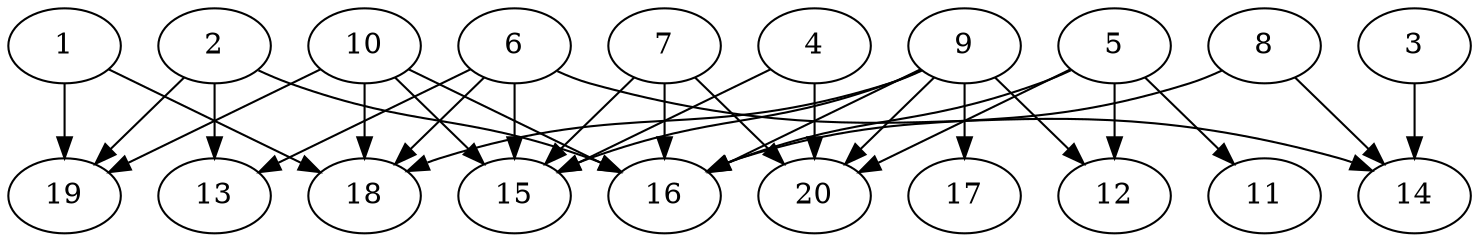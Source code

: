 // DAG automatically generated by daggen at Tue Jul 23 14:25:45 2019
// ./daggen --dot -n 20 --ccr 0.4 --fat 0.7 --regular 0.5 --density 0.6 --mindata 5242880 --maxdata 52428800 
digraph G {
  1 [size="63569920", alpha="0.13", expect_size="25427968"] 
  1 -> 18 [size ="25427968"]
  1 -> 19 [size ="25427968"]
  2 [size="111050240", alpha="0.19", expect_size="44420096"] 
  2 -> 13 [size ="44420096"]
  2 -> 16 [size ="44420096"]
  2 -> 19 [size ="44420096"]
  3 [size="101954560", alpha="0.08", expect_size="40781824"] 
  3 -> 14 [size ="40781824"]
  4 [size="119982080", alpha="0.14", expect_size="47992832"] 
  4 -> 15 [size ="47992832"]
  4 -> 20 [size ="47992832"]
  5 [size="98027520", alpha="0.02", expect_size="39211008"] 
  5 -> 11 [size ="39211008"]
  5 -> 12 [size ="39211008"]
  5 -> 16 [size ="39211008"]
  5 -> 20 [size ="39211008"]
  6 [size="112808960", alpha="0.07", expect_size="45123584"] 
  6 -> 13 [size ="45123584"]
  6 -> 14 [size ="45123584"]
  6 -> 15 [size ="45123584"]
  6 -> 18 [size ="45123584"]
  7 [size="26035200", alpha="0.05", expect_size="10414080"] 
  7 -> 15 [size ="10414080"]
  7 -> 16 [size ="10414080"]
  7 -> 20 [size ="10414080"]
  8 [size="115768320", alpha="0.14", expect_size="46307328"] 
  8 -> 14 [size ="46307328"]
  8 -> 16 [size ="46307328"]
  9 [size="106790400", alpha="0.19", expect_size="42716160"] 
  9 -> 12 [size ="42716160"]
  9 -> 15 [size ="42716160"]
  9 -> 16 [size ="42716160"]
  9 -> 17 [size ="42716160"]
  9 -> 18 [size ="42716160"]
  9 -> 20 [size ="42716160"]
  10 [size="106775040", alpha="0.14", expect_size="42710016"] 
  10 -> 15 [size ="42710016"]
  10 -> 16 [size ="42710016"]
  10 -> 18 [size ="42710016"]
  10 -> 19 [size ="42710016"]
  11 [size="77496320", alpha="0.03", expect_size="30998528"] 
  12 [size="35207680", alpha="0.09", expect_size="14083072"] 
  13 [size="27522560", alpha="0.20", expect_size="11009024"] 
  14 [size="73879040", alpha="0.07", expect_size="29551616"] 
  15 [size="41136640", alpha="0.07", expect_size="16454656"] 
  16 [size="51993600", alpha="0.18", expect_size="20797440"] 
  17 [size="94960640", alpha="0.07", expect_size="37984256"] 
  18 [size="122455040", alpha="0.03", expect_size="48982016"] 
  19 [size="85186560", alpha="0.18", expect_size="34074624"] 
  20 [size="78003200", alpha="0.09", expect_size="31201280"] 
}
